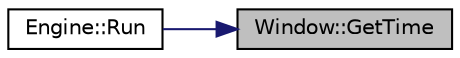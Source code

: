digraph "Window::GetTime"
{
 // LATEX_PDF_SIZE
  edge [fontname="Helvetica",fontsize="10",labelfontname="Helvetica",labelfontsize="10"];
  node [fontname="Helvetica",fontsize="10",shape=record];
  rankdir="RL";
  Node1 [label="Window::GetTime",height=0.2,width=0.4,color="black", fillcolor="grey75", style="filled", fontcolor="black",tooltip="Getter for deltaTime."];
  Node1 -> Node2 [dir="back",color="midnightblue",fontsize="10",style="solid",fontname="Helvetica"];
  Node2 [label="Engine::Run",height=0.2,width=0.4,color="black", fillcolor="white", style="filled",URL="$class_engine.html#af4c789fb939a0870426c698a5124a0ee",tooltip="Runs the game loop."];
}
